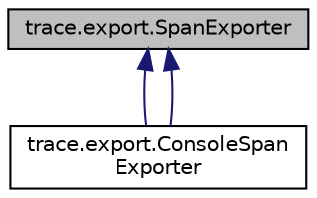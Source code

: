 digraph "trace.export.SpanExporter"
{
 // LATEX_PDF_SIZE
  edge [fontname="Helvetica",fontsize="10",labelfontname="Helvetica",labelfontsize="10"];
  node [fontname="Helvetica",fontsize="10",shape=record];
  Node1 [label="trace.export.SpanExporter",height=0.2,width=0.4,color="black", fillcolor="grey75", style="filled", fontcolor="black",tooltip=" "];
  Node1 -> Node2 [dir="back",color="midnightblue",fontsize="10",style="solid",fontname="Helvetica"];
  Node2 [label="trace.export.ConsoleSpan\lExporter",height=0.2,width=0.4,color="black", fillcolor="white", style="filled",URL="$classtrace_1_1export_1_1ConsoleSpanExporter.html",tooltip=" "];
  Node1 -> Node2 [dir="back",color="midnightblue",fontsize="10",style="solid",fontname="Helvetica"];
}
